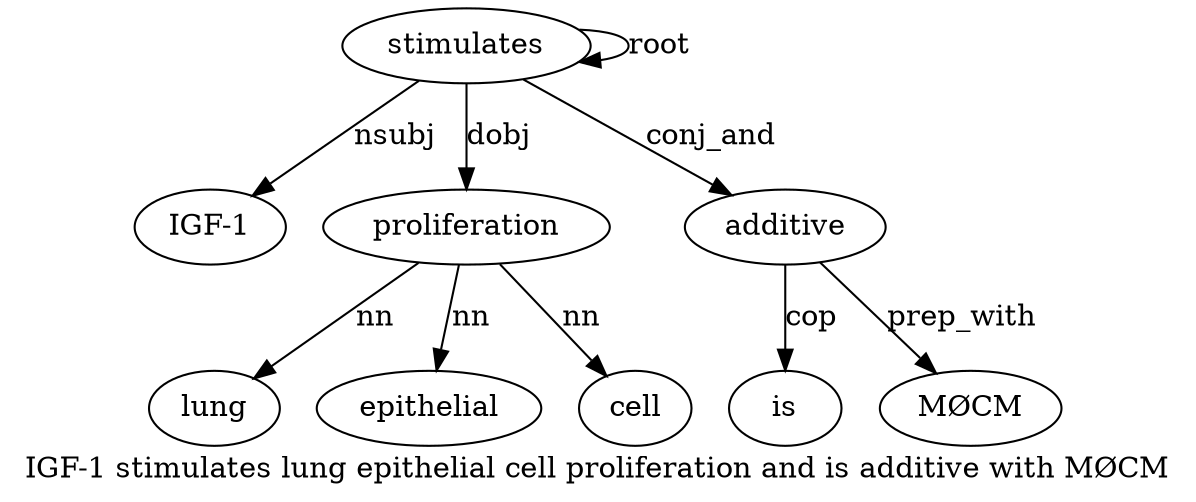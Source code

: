 digraph "IGF-1 stimulates lung epithelial cell proliferation and is additive with MØCM" {
label="IGF-1 stimulates lung epithelial cell proliferation and is additive with MØCM";
stimulates2 [style=filled, fillcolor=white, label=stimulates];
"IGF-1" [style=filled, fillcolor=white, label="IGF-1"];
stimulates2 -> "IGF-1"  [label=nsubj];
stimulates2 -> stimulates2  [label=root];
proliferation6 [style=filled, fillcolor=white, label=proliferation];
lung3 [style=filled, fillcolor=white, label=lung];
proliferation6 -> lung3  [label=nn];
epithelial4 [style=filled, fillcolor=white, label=epithelial];
proliferation6 -> epithelial4  [label=nn];
cell5 [style=filled, fillcolor=white, label=cell];
proliferation6 -> cell5  [label=nn];
stimulates2 -> proliferation6  [label=dobj];
additive9 [style=filled, fillcolor=white, label=additive];
is8 [style=filled, fillcolor=white, label=is];
additive9 -> is8  [label=cop];
stimulates2 -> additive9  [label=conj_and];
"MØCM11" [style=filled, fillcolor=white, label="MØCM"];
additive9 -> "MØCM11"  [label=prep_with];
}
